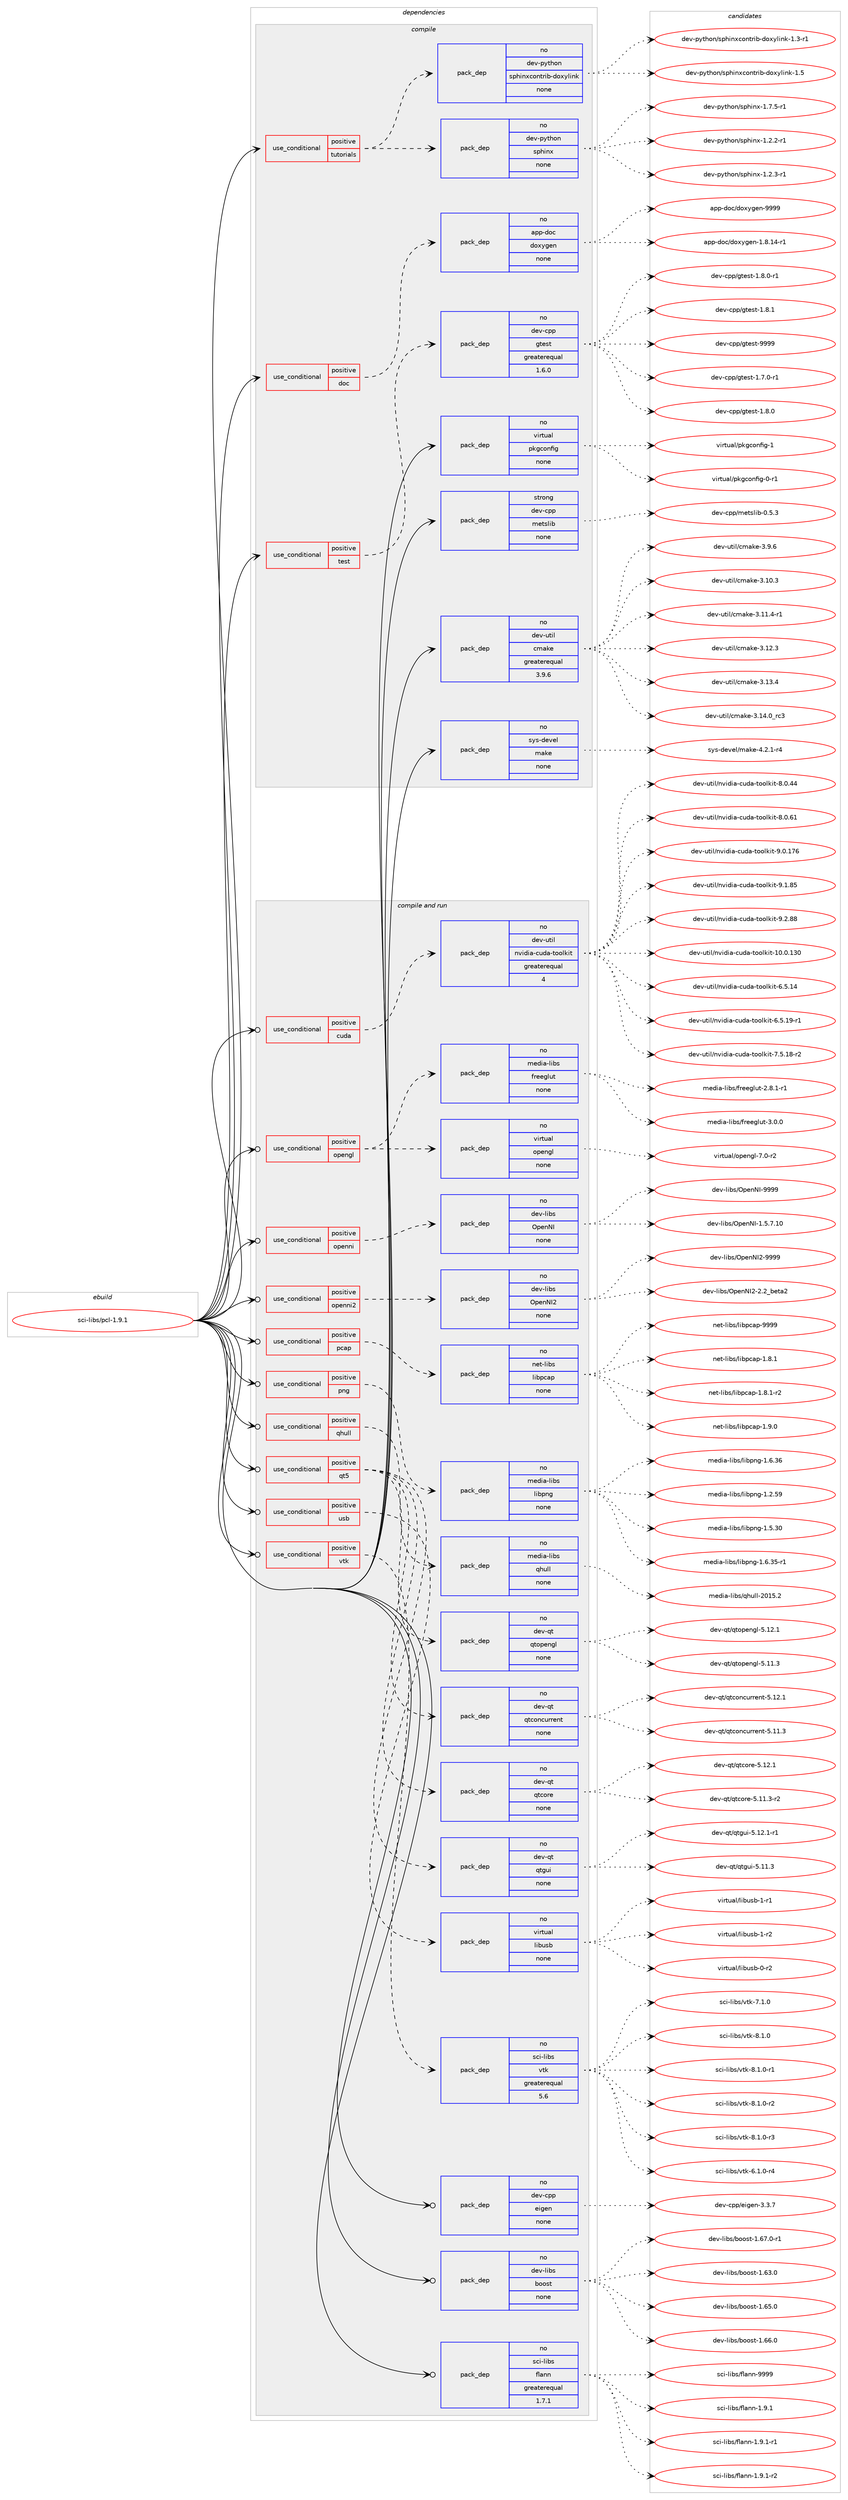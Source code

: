 digraph prolog {

# *************
# Graph options
# *************

newrank=true;
concentrate=true;
compound=true;
graph [rankdir=LR,fontname=Helvetica,fontsize=10,ranksep=1.5];#, ranksep=2.5, nodesep=0.2];
edge  [arrowhead=vee];
node  [fontname=Helvetica,fontsize=10];

# **********
# The ebuild
# **********

subgraph cluster_leftcol {
color=gray;
rank=same;
label=<<i>ebuild</i>>;
id [label="sci-libs/pcl-1.9.1", color=red, width=4, href="../sci-libs/pcl-1.9.1.svg"];
}

# ****************
# The dependencies
# ****************

subgraph cluster_midcol {
color=gray;
label=<<i>dependencies</i>>;
subgraph cluster_compile {
fillcolor="#eeeeee";
style=filled;
label=<<i>compile</i>>;
subgraph cond453928 {
dependency1695659 [label=<<TABLE BORDER="0" CELLBORDER="1" CELLSPACING="0" CELLPADDING="4"><TR><TD ROWSPAN="3" CELLPADDING="10">use_conditional</TD></TR><TR><TD>positive</TD></TR><TR><TD>doc</TD></TR></TABLE>>, shape=none, color=red];
subgraph pack1213927 {
dependency1695660 [label=<<TABLE BORDER="0" CELLBORDER="1" CELLSPACING="0" CELLPADDING="4" WIDTH="220"><TR><TD ROWSPAN="6" CELLPADDING="30">pack_dep</TD></TR><TR><TD WIDTH="110">no</TD></TR><TR><TD>app-doc</TD></TR><TR><TD>doxygen</TD></TR><TR><TD>none</TD></TR><TR><TD></TD></TR></TABLE>>, shape=none, color=blue];
}
dependency1695659:e -> dependency1695660:w [weight=20,style="dashed",arrowhead="vee"];
}
id:e -> dependency1695659:w [weight=20,style="solid",arrowhead="vee"];
subgraph cond453929 {
dependency1695661 [label=<<TABLE BORDER="0" CELLBORDER="1" CELLSPACING="0" CELLPADDING="4"><TR><TD ROWSPAN="3" CELLPADDING="10">use_conditional</TD></TR><TR><TD>positive</TD></TR><TR><TD>test</TD></TR></TABLE>>, shape=none, color=red];
subgraph pack1213928 {
dependency1695662 [label=<<TABLE BORDER="0" CELLBORDER="1" CELLSPACING="0" CELLPADDING="4" WIDTH="220"><TR><TD ROWSPAN="6" CELLPADDING="30">pack_dep</TD></TR><TR><TD WIDTH="110">no</TD></TR><TR><TD>dev-cpp</TD></TR><TR><TD>gtest</TD></TR><TR><TD>greaterequal</TD></TR><TR><TD>1.6.0</TD></TR></TABLE>>, shape=none, color=blue];
}
dependency1695661:e -> dependency1695662:w [weight=20,style="dashed",arrowhead="vee"];
}
id:e -> dependency1695661:w [weight=20,style="solid",arrowhead="vee"];
subgraph cond453930 {
dependency1695663 [label=<<TABLE BORDER="0" CELLBORDER="1" CELLSPACING="0" CELLPADDING="4"><TR><TD ROWSPAN="3" CELLPADDING="10">use_conditional</TD></TR><TR><TD>positive</TD></TR><TR><TD>tutorials</TD></TR></TABLE>>, shape=none, color=red];
subgraph pack1213929 {
dependency1695664 [label=<<TABLE BORDER="0" CELLBORDER="1" CELLSPACING="0" CELLPADDING="4" WIDTH="220"><TR><TD ROWSPAN="6" CELLPADDING="30">pack_dep</TD></TR><TR><TD WIDTH="110">no</TD></TR><TR><TD>dev-python</TD></TR><TR><TD>sphinx</TD></TR><TR><TD>none</TD></TR><TR><TD></TD></TR></TABLE>>, shape=none, color=blue];
}
dependency1695663:e -> dependency1695664:w [weight=20,style="dashed",arrowhead="vee"];
subgraph pack1213930 {
dependency1695665 [label=<<TABLE BORDER="0" CELLBORDER="1" CELLSPACING="0" CELLPADDING="4" WIDTH="220"><TR><TD ROWSPAN="6" CELLPADDING="30">pack_dep</TD></TR><TR><TD WIDTH="110">no</TD></TR><TR><TD>dev-python</TD></TR><TR><TD>sphinxcontrib-doxylink</TD></TR><TR><TD>none</TD></TR><TR><TD></TD></TR></TABLE>>, shape=none, color=blue];
}
dependency1695663:e -> dependency1695665:w [weight=20,style="dashed",arrowhead="vee"];
}
id:e -> dependency1695663:w [weight=20,style="solid",arrowhead="vee"];
subgraph pack1213931 {
dependency1695666 [label=<<TABLE BORDER="0" CELLBORDER="1" CELLSPACING="0" CELLPADDING="4" WIDTH="220"><TR><TD ROWSPAN="6" CELLPADDING="30">pack_dep</TD></TR><TR><TD WIDTH="110">no</TD></TR><TR><TD>dev-util</TD></TR><TR><TD>cmake</TD></TR><TR><TD>greaterequal</TD></TR><TR><TD>3.9.6</TD></TR></TABLE>>, shape=none, color=blue];
}
id:e -> dependency1695666:w [weight=20,style="solid",arrowhead="vee"];
subgraph pack1213932 {
dependency1695667 [label=<<TABLE BORDER="0" CELLBORDER="1" CELLSPACING="0" CELLPADDING="4" WIDTH="220"><TR><TD ROWSPAN="6" CELLPADDING="30">pack_dep</TD></TR><TR><TD WIDTH="110">no</TD></TR><TR><TD>sys-devel</TD></TR><TR><TD>make</TD></TR><TR><TD>none</TD></TR><TR><TD></TD></TR></TABLE>>, shape=none, color=blue];
}
id:e -> dependency1695667:w [weight=20,style="solid",arrowhead="vee"];
subgraph pack1213933 {
dependency1695668 [label=<<TABLE BORDER="0" CELLBORDER="1" CELLSPACING="0" CELLPADDING="4" WIDTH="220"><TR><TD ROWSPAN="6" CELLPADDING="30">pack_dep</TD></TR><TR><TD WIDTH="110">no</TD></TR><TR><TD>virtual</TD></TR><TR><TD>pkgconfig</TD></TR><TR><TD>none</TD></TR><TR><TD></TD></TR></TABLE>>, shape=none, color=blue];
}
id:e -> dependency1695668:w [weight=20,style="solid",arrowhead="vee"];
subgraph pack1213934 {
dependency1695669 [label=<<TABLE BORDER="0" CELLBORDER="1" CELLSPACING="0" CELLPADDING="4" WIDTH="220"><TR><TD ROWSPAN="6" CELLPADDING="30">pack_dep</TD></TR><TR><TD WIDTH="110">strong</TD></TR><TR><TD>dev-cpp</TD></TR><TR><TD>metslib</TD></TR><TR><TD>none</TD></TR><TR><TD></TD></TR></TABLE>>, shape=none, color=blue];
}
id:e -> dependency1695669:w [weight=20,style="solid",arrowhead="vee"];
}
subgraph cluster_compileandrun {
fillcolor="#eeeeee";
style=filled;
label=<<i>compile and run</i>>;
subgraph cond453931 {
dependency1695670 [label=<<TABLE BORDER="0" CELLBORDER="1" CELLSPACING="0" CELLPADDING="4"><TR><TD ROWSPAN="3" CELLPADDING="10">use_conditional</TD></TR><TR><TD>positive</TD></TR><TR><TD>cuda</TD></TR></TABLE>>, shape=none, color=red];
subgraph pack1213935 {
dependency1695671 [label=<<TABLE BORDER="0" CELLBORDER="1" CELLSPACING="0" CELLPADDING="4" WIDTH="220"><TR><TD ROWSPAN="6" CELLPADDING="30">pack_dep</TD></TR><TR><TD WIDTH="110">no</TD></TR><TR><TD>dev-util</TD></TR><TR><TD>nvidia-cuda-toolkit</TD></TR><TR><TD>greaterequal</TD></TR><TR><TD>4</TD></TR></TABLE>>, shape=none, color=blue];
}
dependency1695670:e -> dependency1695671:w [weight=20,style="dashed",arrowhead="vee"];
}
id:e -> dependency1695670:w [weight=20,style="solid",arrowhead="odotvee"];
subgraph cond453932 {
dependency1695672 [label=<<TABLE BORDER="0" CELLBORDER="1" CELLSPACING="0" CELLPADDING="4"><TR><TD ROWSPAN="3" CELLPADDING="10">use_conditional</TD></TR><TR><TD>positive</TD></TR><TR><TD>opengl</TD></TR></TABLE>>, shape=none, color=red];
subgraph pack1213936 {
dependency1695673 [label=<<TABLE BORDER="0" CELLBORDER="1" CELLSPACING="0" CELLPADDING="4" WIDTH="220"><TR><TD ROWSPAN="6" CELLPADDING="30">pack_dep</TD></TR><TR><TD WIDTH="110">no</TD></TR><TR><TD>virtual</TD></TR><TR><TD>opengl</TD></TR><TR><TD>none</TD></TR><TR><TD></TD></TR></TABLE>>, shape=none, color=blue];
}
dependency1695672:e -> dependency1695673:w [weight=20,style="dashed",arrowhead="vee"];
subgraph pack1213937 {
dependency1695674 [label=<<TABLE BORDER="0" CELLBORDER="1" CELLSPACING="0" CELLPADDING="4" WIDTH="220"><TR><TD ROWSPAN="6" CELLPADDING="30">pack_dep</TD></TR><TR><TD WIDTH="110">no</TD></TR><TR><TD>media-libs</TD></TR><TR><TD>freeglut</TD></TR><TR><TD>none</TD></TR><TR><TD></TD></TR></TABLE>>, shape=none, color=blue];
}
dependency1695672:e -> dependency1695674:w [weight=20,style="dashed",arrowhead="vee"];
}
id:e -> dependency1695672:w [weight=20,style="solid",arrowhead="odotvee"];
subgraph cond453933 {
dependency1695675 [label=<<TABLE BORDER="0" CELLBORDER="1" CELLSPACING="0" CELLPADDING="4"><TR><TD ROWSPAN="3" CELLPADDING="10">use_conditional</TD></TR><TR><TD>positive</TD></TR><TR><TD>openni</TD></TR></TABLE>>, shape=none, color=red];
subgraph pack1213938 {
dependency1695676 [label=<<TABLE BORDER="0" CELLBORDER="1" CELLSPACING="0" CELLPADDING="4" WIDTH="220"><TR><TD ROWSPAN="6" CELLPADDING="30">pack_dep</TD></TR><TR><TD WIDTH="110">no</TD></TR><TR><TD>dev-libs</TD></TR><TR><TD>OpenNI</TD></TR><TR><TD>none</TD></TR><TR><TD></TD></TR></TABLE>>, shape=none, color=blue];
}
dependency1695675:e -> dependency1695676:w [weight=20,style="dashed",arrowhead="vee"];
}
id:e -> dependency1695675:w [weight=20,style="solid",arrowhead="odotvee"];
subgraph cond453934 {
dependency1695677 [label=<<TABLE BORDER="0" CELLBORDER="1" CELLSPACING="0" CELLPADDING="4"><TR><TD ROWSPAN="3" CELLPADDING="10">use_conditional</TD></TR><TR><TD>positive</TD></TR><TR><TD>openni2</TD></TR></TABLE>>, shape=none, color=red];
subgraph pack1213939 {
dependency1695678 [label=<<TABLE BORDER="0" CELLBORDER="1" CELLSPACING="0" CELLPADDING="4" WIDTH="220"><TR><TD ROWSPAN="6" CELLPADDING="30">pack_dep</TD></TR><TR><TD WIDTH="110">no</TD></TR><TR><TD>dev-libs</TD></TR><TR><TD>OpenNI2</TD></TR><TR><TD>none</TD></TR><TR><TD></TD></TR></TABLE>>, shape=none, color=blue];
}
dependency1695677:e -> dependency1695678:w [weight=20,style="dashed",arrowhead="vee"];
}
id:e -> dependency1695677:w [weight=20,style="solid",arrowhead="odotvee"];
subgraph cond453935 {
dependency1695679 [label=<<TABLE BORDER="0" CELLBORDER="1" CELLSPACING="0" CELLPADDING="4"><TR><TD ROWSPAN="3" CELLPADDING="10">use_conditional</TD></TR><TR><TD>positive</TD></TR><TR><TD>pcap</TD></TR></TABLE>>, shape=none, color=red];
subgraph pack1213940 {
dependency1695680 [label=<<TABLE BORDER="0" CELLBORDER="1" CELLSPACING="0" CELLPADDING="4" WIDTH="220"><TR><TD ROWSPAN="6" CELLPADDING="30">pack_dep</TD></TR><TR><TD WIDTH="110">no</TD></TR><TR><TD>net-libs</TD></TR><TR><TD>libpcap</TD></TR><TR><TD>none</TD></TR><TR><TD></TD></TR></TABLE>>, shape=none, color=blue];
}
dependency1695679:e -> dependency1695680:w [weight=20,style="dashed",arrowhead="vee"];
}
id:e -> dependency1695679:w [weight=20,style="solid",arrowhead="odotvee"];
subgraph cond453936 {
dependency1695681 [label=<<TABLE BORDER="0" CELLBORDER="1" CELLSPACING="0" CELLPADDING="4"><TR><TD ROWSPAN="3" CELLPADDING="10">use_conditional</TD></TR><TR><TD>positive</TD></TR><TR><TD>png</TD></TR></TABLE>>, shape=none, color=red];
subgraph pack1213941 {
dependency1695682 [label=<<TABLE BORDER="0" CELLBORDER="1" CELLSPACING="0" CELLPADDING="4" WIDTH="220"><TR><TD ROWSPAN="6" CELLPADDING="30">pack_dep</TD></TR><TR><TD WIDTH="110">no</TD></TR><TR><TD>media-libs</TD></TR><TR><TD>libpng</TD></TR><TR><TD>none</TD></TR><TR><TD></TD></TR></TABLE>>, shape=none, color=blue];
}
dependency1695681:e -> dependency1695682:w [weight=20,style="dashed",arrowhead="vee"];
}
id:e -> dependency1695681:w [weight=20,style="solid",arrowhead="odotvee"];
subgraph cond453937 {
dependency1695683 [label=<<TABLE BORDER="0" CELLBORDER="1" CELLSPACING="0" CELLPADDING="4"><TR><TD ROWSPAN="3" CELLPADDING="10">use_conditional</TD></TR><TR><TD>positive</TD></TR><TR><TD>qhull</TD></TR></TABLE>>, shape=none, color=red];
subgraph pack1213942 {
dependency1695684 [label=<<TABLE BORDER="0" CELLBORDER="1" CELLSPACING="0" CELLPADDING="4" WIDTH="220"><TR><TD ROWSPAN="6" CELLPADDING="30">pack_dep</TD></TR><TR><TD WIDTH="110">no</TD></TR><TR><TD>media-libs</TD></TR><TR><TD>qhull</TD></TR><TR><TD>none</TD></TR><TR><TD></TD></TR></TABLE>>, shape=none, color=blue];
}
dependency1695683:e -> dependency1695684:w [weight=20,style="dashed",arrowhead="vee"];
}
id:e -> dependency1695683:w [weight=20,style="solid",arrowhead="odotvee"];
subgraph cond453938 {
dependency1695685 [label=<<TABLE BORDER="0" CELLBORDER="1" CELLSPACING="0" CELLPADDING="4"><TR><TD ROWSPAN="3" CELLPADDING="10">use_conditional</TD></TR><TR><TD>positive</TD></TR><TR><TD>qt5</TD></TR></TABLE>>, shape=none, color=red];
subgraph pack1213943 {
dependency1695686 [label=<<TABLE BORDER="0" CELLBORDER="1" CELLSPACING="0" CELLPADDING="4" WIDTH="220"><TR><TD ROWSPAN="6" CELLPADDING="30">pack_dep</TD></TR><TR><TD WIDTH="110">no</TD></TR><TR><TD>dev-qt</TD></TR><TR><TD>qtgui</TD></TR><TR><TD>none</TD></TR><TR><TD></TD></TR></TABLE>>, shape=none, color=blue];
}
dependency1695685:e -> dependency1695686:w [weight=20,style="dashed",arrowhead="vee"];
subgraph pack1213944 {
dependency1695687 [label=<<TABLE BORDER="0" CELLBORDER="1" CELLSPACING="0" CELLPADDING="4" WIDTH="220"><TR><TD ROWSPAN="6" CELLPADDING="30">pack_dep</TD></TR><TR><TD WIDTH="110">no</TD></TR><TR><TD>dev-qt</TD></TR><TR><TD>qtcore</TD></TR><TR><TD>none</TD></TR><TR><TD></TD></TR></TABLE>>, shape=none, color=blue];
}
dependency1695685:e -> dependency1695687:w [weight=20,style="dashed",arrowhead="vee"];
subgraph pack1213945 {
dependency1695688 [label=<<TABLE BORDER="0" CELLBORDER="1" CELLSPACING="0" CELLPADDING="4" WIDTH="220"><TR><TD ROWSPAN="6" CELLPADDING="30">pack_dep</TD></TR><TR><TD WIDTH="110">no</TD></TR><TR><TD>dev-qt</TD></TR><TR><TD>qtconcurrent</TD></TR><TR><TD>none</TD></TR><TR><TD></TD></TR></TABLE>>, shape=none, color=blue];
}
dependency1695685:e -> dependency1695688:w [weight=20,style="dashed",arrowhead="vee"];
subgraph pack1213946 {
dependency1695689 [label=<<TABLE BORDER="0" CELLBORDER="1" CELLSPACING="0" CELLPADDING="4" WIDTH="220"><TR><TD ROWSPAN="6" CELLPADDING="30">pack_dep</TD></TR><TR><TD WIDTH="110">no</TD></TR><TR><TD>dev-qt</TD></TR><TR><TD>qtopengl</TD></TR><TR><TD>none</TD></TR><TR><TD></TD></TR></TABLE>>, shape=none, color=blue];
}
dependency1695685:e -> dependency1695689:w [weight=20,style="dashed",arrowhead="vee"];
}
id:e -> dependency1695685:w [weight=20,style="solid",arrowhead="odotvee"];
subgraph cond453939 {
dependency1695690 [label=<<TABLE BORDER="0" CELLBORDER="1" CELLSPACING="0" CELLPADDING="4"><TR><TD ROWSPAN="3" CELLPADDING="10">use_conditional</TD></TR><TR><TD>positive</TD></TR><TR><TD>usb</TD></TR></TABLE>>, shape=none, color=red];
subgraph pack1213947 {
dependency1695691 [label=<<TABLE BORDER="0" CELLBORDER="1" CELLSPACING="0" CELLPADDING="4" WIDTH="220"><TR><TD ROWSPAN="6" CELLPADDING="30">pack_dep</TD></TR><TR><TD WIDTH="110">no</TD></TR><TR><TD>virtual</TD></TR><TR><TD>libusb</TD></TR><TR><TD>none</TD></TR><TR><TD></TD></TR></TABLE>>, shape=none, color=blue];
}
dependency1695690:e -> dependency1695691:w [weight=20,style="dashed",arrowhead="vee"];
}
id:e -> dependency1695690:w [weight=20,style="solid",arrowhead="odotvee"];
subgraph cond453940 {
dependency1695692 [label=<<TABLE BORDER="0" CELLBORDER="1" CELLSPACING="0" CELLPADDING="4"><TR><TD ROWSPAN="3" CELLPADDING="10">use_conditional</TD></TR><TR><TD>positive</TD></TR><TR><TD>vtk</TD></TR></TABLE>>, shape=none, color=red];
subgraph pack1213948 {
dependency1695693 [label=<<TABLE BORDER="0" CELLBORDER="1" CELLSPACING="0" CELLPADDING="4" WIDTH="220"><TR><TD ROWSPAN="6" CELLPADDING="30">pack_dep</TD></TR><TR><TD WIDTH="110">no</TD></TR><TR><TD>sci-libs</TD></TR><TR><TD>vtk</TD></TR><TR><TD>greaterequal</TD></TR><TR><TD>5.6</TD></TR></TABLE>>, shape=none, color=blue];
}
dependency1695692:e -> dependency1695693:w [weight=20,style="dashed",arrowhead="vee"];
}
id:e -> dependency1695692:w [weight=20,style="solid",arrowhead="odotvee"];
subgraph pack1213949 {
dependency1695694 [label=<<TABLE BORDER="0" CELLBORDER="1" CELLSPACING="0" CELLPADDING="4" WIDTH="220"><TR><TD ROWSPAN="6" CELLPADDING="30">pack_dep</TD></TR><TR><TD WIDTH="110">no</TD></TR><TR><TD>dev-cpp</TD></TR><TR><TD>eigen</TD></TR><TR><TD>none</TD></TR><TR><TD></TD></TR></TABLE>>, shape=none, color=blue];
}
id:e -> dependency1695694:w [weight=20,style="solid",arrowhead="odotvee"];
subgraph pack1213950 {
dependency1695695 [label=<<TABLE BORDER="0" CELLBORDER="1" CELLSPACING="0" CELLPADDING="4" WIDTH="220"><TR><TD ROWSPAN="6" CELLPADDING="30">pack_dep</TD></TR><TR><TD WIDTH="110">no</TD></TR><TR><TD>dev-libs</TD></TR><TR><TD>boost</TD></TR><TR><TD>none</TD></TR><TR><TD></TD></TR></TABLE>>, shape=none, color=blue];
}
id:e -> dependency1695695:w [weight=20,style="solid",arrowhead="odotvee"];
subgraph pack1213951 {
dependency1695696 [label=<<TABLE BORDER="0" CELLBORDER="1" CELLSPACING="0" CELLPADDING="4" WIDTH="220"><TR><TD ROWSPAN="6" CELLPADDING="30">pack_dep</TD></TR><TR><TD WIDTH="110">no</TD></TR><TR><TD>sci-libs</TD></TR><TR><TD>flann</TD></TR><TR><TD>greaterequal</TD></TR><TR><TD>1.7.1</TD></TR></TABLE>>, shape=none, color=blue];
}
id:e -> dependency1695696:w [weight=20,style="solid",arrowhead="odotvee"];
}
subgraph cluster_run {
fillcolor="#eeeeee";
style=filled;
label=<<i>run</i>>;
}
}

# **************
# The candidates
# **************

subgraph cluster_choices {
rank=same;
color=gray;
label=<<i>candidates</i>>;

subgraph choice1213927 {
color=black;
nodesep=1;
choice97112112451001119947100111120121103101110454946564649524511449 [label="app-doc/doxygen-1.8.14-r1", color=red, width=4,href="../app-doc/doxygen-1.8.14-r1.svg"];
choice971121124510011199471001111201211031011104557575757 [label="app-doc/doxygen-9999", color=red, width=4,href="../app-doc/doxygen-9999.svg"];
dependency1695660:e -> choice97112112451001119947100111120121103101110454946564649524511449:w [style=dotted,weight="100"];
dependency1695660:e -> choice971121124510011199471001111201211031011104557575757:w [style=dotted,weight="100"];
}
subgraph choice1213928 {
color=black;
nodesep=1;
choice1001011184599112112471031161011151164549465546484511449 [label="dev-cpp/gtest-1.7.0-r1", color=red, width=4,href="../dev-cpp/gtest-1.7.0-r1.svg"];
choice100101118459911211247103116101115116454946564648 [label="dev-cpp/gtest-1.8.0", color=red, width=4,href="../dev-cpp/gtest-1.8.0.svg"];
choice1001011184599112112471031161011151164549465646484511449 [label="dev-cpp/gtest-1.8.0-r1", color=red, width=4,href="../dev-cpp/gtest-1.8.0-r1.svg"];
choice100101118459911211247103116101115116454946564649 [label="dev-cpp/gtest-1.8.1", color=red, width=4,href="../dev-cpp/gtest-1.8.1.svg"];
choice1001011184599112112471031161011151164557575757 [label="dev-cpp/gtest-9999", color=red, width=4,href="../dev-cpp/gtest-9999.svg"];
dependency1695662:e -> choice1001011184599112112471031161011151164549465546484511449:w [style=dotted,weight="100"];
dependency1695662:e -> choice100101118459911211247103116101115116454946564648:w [style=dotted,weight="100"];
dependency1695662:e -> choice1001011184599112112471031161011151164549465646484511449:w [style=dotted,weight="100"];
dependency1695662:e -> choice100101118459911211247103116101115116454946564649:w [style=dotted,weight="100"];
dependency1695662:e -> choice1001011184599112112471031161011151164557575757:w [style=dotted,weight="100"];
}
subgraph choice1213929 {
color=black;
nodesep=1;
choice10010111845112121116104111110471151121041051101204549465046504511449 [label="dev-python/sphinx-1.2.2-r1", color=red, width=4,href="../dev-python/sphinx-1.2.2-r1.svg"];
choice10010111845112121116104111110471151121041051101204549465046514511449 [label="dev-python/sphinx-1.2.3-r1", color=red, width=4,href="../dev-python/sphinx-1.2.3-r1.svg"];
choice10010111845112121116104111110471151121041051101204549465546534511449 [label="dev-python/sphinx-1.7.5-r1", color=red, width=4,href="../dev-python/sphinx-1.7.5-r1.svg"];
dependency1695664:e -> choice10010111845112121116104111110471151121041051101204549465046504511449:w [style=dotted,weight="100"];
dependency1695664:e -> choice10010111845112121116104111110471151121041051101204549465046514511449:w [style=dotted,weight="100"];
dependency1695664:e -> choice10010111845112121116104111110471151121041051101204549465546534511449:w [style=dotted,weight="100"];
}
subgraph choice1213930 {
color=black;
nodesep=1;
choice1001011184511212111610411111047115112104105110120991111101161141059845100111120121108105110107454946514511449 [label="dev-python/sphinxcontrib-doxylink-1.3-r1", color=red, width=4,href="../dev-python/sphinxcontrib-doxylink-1.3-r1.svg"];
choice100101118451121211161041111104711511210410511012099111110116114105984510011112012110810511010745494653 [label="dev-python/sphinxcontrib-doxylink-1.5", color=red, width=4,href="../dev-python/sphinxcontrib-doxylink-1.5.svg"];
dependency1695665:e -> choice1001011184511212111610411111047115112104105110120991111101161141059845100111120121108105110107454946514511449:w [style=dotted,weight="100"];
dependency1695665:e -> choice100101118451121211161041111104711511210410511012099111110116114105984510011112012110810511010745494653:w [style=dotted,weight="100"];
}
subgraph choice1213931 {
color=black;
nodesep=1;
choice1001011184511711610510847991099710710145514649484651 [label="dev-util/cmake-3.10.3", color=red, width=4,href="../dev-util/cmake-3.10.3.svg"];
choice10010111845117116105108479910997107101455146494946524511449 [label="dev-util/cmake-3.11.4-r1", color=red, width=4,href="../dev-util/cmake-3.11.4-r1.svg"];
choice1001011184511711610510847991099710710145514649504651 [label="dev-util/cmake-3.12.3", color=red, width=4,href="../dev-util/cmake-3.12.3.svg"];
choice1001011184511711610510847991099710710145514649514652 [label="dev-util/cmake-3.13.4", color=red, width=4,href="../dev-util/cmake-3.13.4.svg"];
choice1001011184511711610510847991099710710145514649524648951149951 [label="dev-util/cmake-3.14.0_rc3", color=red, width=4,href="../dev-util/cmake-3.14.0_rc3.svg"];
choice10010111845117116105108479910997107101455146574654 [label="dev-util/cmake-3.9.6", color=red, width=4,href="../dev-util/cmake-3.9.6.svg"];
dependency1695666:e -> choice1001011184511711610510847991099710710145514649484651:w [style=dotted,weight="100"];
dependency1695666:e -> choice10010111845117116105108479910997107101455146494946524511449:w [style=dotted,weight="100"];
dependency1695666:e -> choice1001011184511711610510847991099710710145514649504651:w [style=dotted,weight="100"];
dependency1695666:e -> choice1001011184511711610510847991099710710145514649514652:w [style=dotted,weight="100"];
dependency1695666:e -> choice1001011184511711610510847991099710710145514649524648951149951:w [style=dotted,weight="100"];
dependency1695666:e -> choice10010111845117116105108479910997107101455146574654:w [style=dotted,weight="100"];
}
subgraph choice1213932 {
color=black;
nodesep=1;
choice1151211154510010111810110847109971071014552465046494511452 [label="sys-devel/make-4.2.1-r4", color=red, width=4,href="../sys-devel/make-4.2.1-r4.svg"];
dependency1695667:e -> choice1151211154510010111810110847109971071014552465046494511452:w [style=dotted,weight="100"];
}
subgraph choice1213933 {
color=black;
nodesep=1;
choice11810511411611797108471121071039911111010210510345484511449 [label="virtual/pkgconfig-0-r1", color=red, width=4,href="../virtual/pkgconfig-0-r1.svg"];
choice1181051141161179710847112107103991111101021051034549 [label="virtual/pkgconfig-1", color=red, width=4,href="../virtual/pkgconfig-1.svg"];
dependency1695668:e -> choice11810511411611797108471121071039911111010210510345484511449:w [style=dotted,weight="100"];
dependency1695668:e -> choice1181051141161179710847112107103991111101021051034549:w [style=dotted,weight="100"];
}
subgraph choice1213934 {
color=black;
nodesep=1;
choice10010111845991121124710910111611510810598454846534651 [label="dev-cpp/metslib-0.5.3", color=red, width=4,href="../dev-cpp/metslib-0.5.3.svg"];
dependency1695669:e -> choice10010111845991121124710910111611510810598454846534651:w [style=dotted,weight="100"];
}
subgraph choice1213935 {
color=black;
nodesep=1;
choice10010111845117116105108471101181051001059745991171009745116111111108107105116454948464846495148 [label="dev-util/nvidia-cuda-toolkit-10.0.130", color=red, width=4,href="../dev-util/nvidia-cuda-toolkit-10.0.130.svg"];
choice1001011184511711610510847110118105100105974599117100974511611111110810710511645544653464952 [label="dev-util/nvidia-cuda-toolkit-6.5.14", color=red, width=4,href="../dev-util/nvidia-cuda-toolkit-6.5.14.svg"];
choice10010111845117116105108471101181051001059745991171009745116111111108107105116455446534649574511449 [label="dev-util/nvidia-cuda-toolkit-6.5.19-r1", color=red, width=4,href="../dev-util/nvidia-cuda-toolkit-6.5.19-r1.svg"];
choice10010111845117116105108471101181051001059745991171009745116111111108107105116455546534649564511450 [label="dev-util/nvidia-cuda-toolkit-7.5.18-r2", color=red, width=4,href="../dev-util/nvidia-cuda-toolkit-7.5.18-r2.svg"];
choice1001011184511711610510847110118105100105974599117100974511611111110810710511645564648465252 [label="dev-util/nvidia-cuda-toolkit-8.0.44", color=red, width=4,href="../dev-util/nvidia-cuda-toolkit-8.0.44.svg"];
choice1001011184511711610510847110118105100105974599117100974511611111110810710511645564648465449 [label="dev-util/nvidia-cuda-toolkit-8.0.61", color=red, width=4,href="../dev-util/nvidia-cuda-toolkit-8.0.61.svg"];
choice100101118451171161051084711011810510010597459911710097451161111111081071051164557464846495554 [label="dev-util/nvidia-cuda-toolkit-9.0.176", color=red, width=4,href="../dev-util/nvidia-cuda-toolkit-9.0.176.svg"];
choice1001011184511711610510847110118105100105974599117100974511611111110810710511645574649465653 [label="dev-util/nvidia-cuda-toolkit-9.1.85", color=red, width=4,href="../dev-util/nvidia-cuda-toolkit-9.1.85.svg"];
choice1001011184511711610510847110118105100105974599117100974511611111110810710511645574650465656 [label="dev-util/nvidia-cuda-toolkit-9.2.88", color=red, width=4,href="../dev-util/nvidia-cuda-toolkit-9.2.88.svg"];
dependency1695671:e -> choice10010111845117116105108471101181051001059745991171009745116111111108107105116454948464846495148:w [style=dotted,weight="100"];
dependency1695671:e -> choice1001011184511711610510847110118105100105974599117100974511611111110810710511645544653464952:w [style=dotted,weight="100"];
dependency1695671:e -> choice10010111845117116105108471101181051001059745991171009745116111111108107105116455446534649574511449:w [style=dotted,weight="100"];
dependency1695671:e -> choice10010111845117116105108471101181051001059745991171009745116111111108107105116455546534649564511450:w [style=dotted,weight="100"];
dependency1695671:e -> choice1001011184511711610510847110118105100105974599117100974511611111110810710511645564648465252:w [style=dotted,weight="100"];
dependency1695671:e -> choice1001011184511711610510847110118105100105974599117100974511611111110810710511645564648465449:w [style=dotted,weight="100"];
dependency1695671:e -> choice100101118451171161051084711011810510010597459911710097451161111111081071051164557464846495554:w [style=dotted,weight="100"];
dependency1695671:e -> choice1001011184511711610510847110118105100105974599117100974511611111110810710511645574649465653:w [style=dotted,weight="100"];
dependency1695671:e -> choice1001011184511711610510847110118105100105974599117100974511611111110810710511645574650465656:w [style=dotted,weight="100"];
}
subgraph choice1213936 {
color=black;
nodesep=1;
choice1181051141161179710847111112101110103108455546484511450 [label="virtual/opengl-7.0-r2", color=red, width=4,href="../virtual/opengl-7.0-r2.svg"];
dependency1695673:e -> choice1181051141161179710847111112101110103108455546484511450:w [style=dotted,weight="100"];
}
subgraph choice1213937 {
color=black;
nodesep=1;
choice109101100105974510810598115471021141011011031081171164550465646494511449 [label="media-libs/freeglut-2.8.1-r1", color=red, width=4,href="../media-libs/freeglut-2.8.1-r1.svg"];
choice10910110010597451081059811547102114101101103108117116455146484648 [label="media-libs/freeglut-3.0.0", color=red, width=4,href="../media-libs/freeglut-3.0.0.svg"];
dependency1695674:e -> choice109101100105974510810598115471021141011011031081171164550465646494511449:w [style=dotted,weight="100"];
dependency1695674:e -> choice10910110010597451081059811547102114101101103108117116455146484648:w [style=dotted,weight="100"];
}
subgraph choice1213938 {
color=black;
nodesep=1;
choice100101118451081059811547791121011107873454946534655464948 [label="dev-libs/OpenNI-1.5.7.10", color=red, width=4,href="../dev-libs/OpenNI-1.5.7.10.svg"];
choice1001011184510810598115477911210111078734557575757 [label="dev-libs/OpenNI-9999", color=red, width=4,href="../dev-libs/OpenNI-9999.svg"];
dependency1695676:e -> choice100101118451081059811547791121011107873454946534655464948:w [style=dotted,weight="100"];
dependency1695676:e -> choice1001011184510810598115477911210111078734557575757:w [style=dotted,weight="100"];
}
subgraph choice1213939 {
color=black;
nodesep=1;
choice100101118451081059811547791121011107873504550465095981011169750 [label="dev-libs/OpenNI2-2.2_beta2", color=red, width=4,href="../dev-libs/OpenNI2-2.2_beta2.svg"];
choice100101118451081059811547791121011107873504557575757 [label="dev-libs/OpenNI2-9999", color=red, width=4,href="../dev-libs/OpenNI2-9999.svg"];
dependency1695678:e -> choice100101118451081059811547791121011107873504550465095981011169750:w [style=dotted,weight="100"];
dependency1695678:e -> choice100101118451081059811547791121011107873504557575757:w [style=dotted,weight="100"];
}
subgraph choice1213940 {
color=black;
nodesep=1;
choice110101116451081059811547108105981129997112454946564649 [label="net-libs/libpcap-1.8.1", color=red, width=4,href="../net-libs/libpcap-1.8.1.svg"];
choice1101011164510810598115471081059811299971124549465646494511450 [label="net-libs/libpcap-1.8.1-r2", color=red, width=4,href="../net-libs/libpcap-1.8.1-r2.svg"];
choice110101116451081059811547108105981129997112454946574648 [label="net-libs/libpcap-1.9.0", color=red, width=4,href="../net-libs/libpcap-1.9.0.svg"];
choice1101011164510810598115471081059811299971124557575757 [label="net-libs/libpcap-9999", color=red, width=4,href="../net-libs/libpcap-9999.svg"];
dependency1695680:e -> choice110101116451081059811547108105981129997112454946564649:w [style=dotted,weight="100"];
dependency1695680:e -> choice1101011164510810598115471081059811299971124549465646494511450:w [style=dotted,weight="100"];
dependency1695680:e -> choice110101116451081059811547108105981129997112454946574648:w [style=dotted,weight="100"];
dependency1695680:e -> choice1101011164510810598115471081059811299971124557575757:w [style=dotted,weight="100"];
}
subgraph choice1213941 {
color=black;
nodesep=1;
choice109101100105974510810598115471081059811211010345494650465357 [label="media-libs/libpng-1.2.59", color=red, width=4,href="../media-libs/libpng-1.2.59.svg"];
choice109101100105974510810598115471081059811211010345494653465148 [label="media-libs/libpng-1.5.30", color=red, width=4,href="../media-libs/libpng-1.5.30.svg"];
choice1091011001059745108105981154710810598112110103454946544651534511449 [label="media-libs/libpng-1.6.35-r1", color=red, width=4,href="../media-libs/libpng-1.6.35-r1.svg"];
choice109101100105974510810598115471081059811211010345494654465154 [label="media-libs/libpng-1.6.36", color=red, width=4,href="../media-libs/libpng-1.6.36.svg"];
dependency1695682:e -> choice109101100105974510810598115471081059811211010345494650465357:w [style=dotted,weight="100"];
dependency1695682:e -> choice109101100105974510810598115471081059811211010345494653465148:w [style=dotted,weight="100"];
dependency1695682:e -> choice1091011001059745108105981154710810598112110103454946544651534511449:w [style=dotted,weight="100"];
dependency1695682:e -> choice109101100105974510810598115471081059811211010345494654465154:w [style=dotted,weight="100"];
}
subgraph choice1213942 {
color=black;
nodesep=1;
choice1091011001059745108105981154711310411710810845504849534650 [label="media-libs/qhull-2015.2", color=red, width=4,href="../media-libs/qhull-2015.2.svg"];
dependency1695684:e -> choice1091011001059745108105981154711310411710810845504849534650:w [style=dotted,weight="100"];
}
subgraph choice1213943 {
color=black;
nodesep=1;
choice100101118451131164711311610311710545534649494651 [label="dev-qt/qtgui-5.11.3", color=red, width=4,href="../dev-qt/qtgui-5.11.3.svg"];
choice1001011184511311647113116103117105455346495046494511449 [label="dev-qt/qtgui-5.12.1-r1", color=red, width=4,href="../dev-qt/qtgui-5.12.1-r1.svg"];
dependency1695686:e -> choice100101118451131164711311610311710545534649494651:w [style=dotted,weight="100"];
dependency1695686:e -> choice1001011184511311647113116103117105455346495046494511449:w [style=dotted,weight="100"];
}
subgraph choice1213944 {
color=black;
nodesep=1;
choice100101118451131164711311699111114101455346494946514511450 [label="dev-qt/qtcore-5.11.3-r2", color=red, width=4,href="../dev-qt/qtcore-5.11.3-r2.svg"];
choice10010111845113116471131169911111410145534649504649 [label="dev-qt/qtcore-5.12.1", color=red, width=4,href="../dev-qt/qtcore-5.12.1.svg"];
dependency1695687:e -> choice100101118451131164711311699111114101455346494946514511450:w [style=dotted,weight="100"];
dependency1695687:e -> choice10010111845113116471131169911111410145534649504649:w [style=dotted,weight="100"];
}
subgraph choice1213945 {
color=black;
nodesep=1;
choice1001011184511311647113116991111109911711411410111011645534649494651 [label="dev-qt/qtconcurrent-5.11.3", color=red, width=4,href="../dev-qt/qtconcurrent-5.11.3.svg"];
choice1001011184511311647113116991111109911711411410111011645534649504649 [label="dev-qt/qtconcurrent-5.12.1", color=red, width=4,href="../dev-qt/qtconcurrent-5.12.1.svg"];
dependency1695688:e -> choice1001011184511311647113116991111109911711411410111011645534649494651:w [style=dotted,weight="100"];
dependency1695688:e -> choice1001011184511311647113116991111109911711411410111011645534649504649:w [style=dotted,weight="100"];
}
subgraph choice1213946 {
color=black;
nodesep=1;
choice100101118451131164711311611111210111010310845534649494651 [label="dev-qt/qtopengl-5.11.3", color=red, width=4,href="../dev-qt/qtopengl-5.11.3.svg"];
choice100101118451131164711311611111210111010310845534649504649 [label="dev-qt/qtopengl-5.12.1", color=red, width=4,href="../dev-qt/qtopengl-5.12.1.svg"];
dependency1695689:e -> choice100101118451131164711311611111210111010310845534649494651:w [style=dotted,weight="100"];
dependency1695689:e -> choice100101118451131164711311611111210111010310845534649504649:w [style=dotted,weight="100"];
}
subgraph choice1213947 {
color=black;
nodesep=1;
choice1181051141161179710847108105981171159845484511450 [label="virtual/libusb-0-r2", color=red, width=4,href="../virtual/libusb-0-r2.svg"];
choice1181051141161179710847108105981171159845494511449 [label="virtual/libusb-1-r1", color=red, width=4,href="../virtual/libusb-1-r1.svg"];
choice1181051141161179710847108105981171159845494511450 [label="virtual/libusb-1-r2", color=red, width=4,href="../virtual/libusb-1-r2.svg"];
dependency1695691:e -> choice1181051141161179710847108105981171159845484511450:w [style=dotted,weight="100"];
dependency1695691:e -> choice1181051141161179710847108105981171159845494511449:w [style=dotted,weight="100"];
dependency1695691:e -> choice1181051141161179710847108105981171159845494511450:w [style=dotted,weight="100"];
}
subgraph choice1213948 {
color=black;
nodesep=1;
choice115991054510810598115471181161074554464946484511452 [label="sci-libs/vtk-6.1.0-r4", color=red, width=4,href="../sci-libs/vtk-6.1.0-r4.svg"];
choice11599105451081059811547118116107455546494648 [label="sci-libs/vtk-7.1.0", color=red, width=4,href="../sci-libs/vtk-7.1.0.svg"];
choice11599105451081059811547118116107455646494648 [label="sci-libs/vtk-8.1.0", color=red, width=4,href="../sci-libs/vtk-8.1.0.svg"];
choice115991054510810598115471181161074556464946484511449 [label="sci-libs/vtk-8.1.0-r1", color=red, width=4,href="../sci-libs/vtk-8.1.0-r1.svg"];
choice115991054510810598115471181161074556464946484511450 [label="sci-libs/vtk-8.1.0-r2", color=red, width=4,href="../sci-libs/vtk-8.1.0-r2.svg"];
choice115991054510810598115471181161074556464946484511451 [label="sci-libs/vtk-8.1.0-r3", color=red, width=4,href="../sci-libs/vtk-8.1.0-r3.svg"];
dependency1695693:e -> choice115991054510810598115471181161074554464946484511452:w [style=dotted,weight="100"];
dependency1695693:e -> choice11599105451081059811547118116107455546494648:w [style=dotted,weight="100"];
dependency1695693:e -> choice11599105451081059811547118116107455646494648:w [style=dotted,weight="100"];
dependency1695693:e -> choice115991054510810598115471181161074556464946484511449:w [style=dotted,weight="100"];
dependency1695693:e -> choice115991054510810598115471181161074556464946484511450:w [style=dotted,weight="100"];
dependency1695693:e -> choice115991054510810598115471181161074556464946484511451:w [style=dotted,weight="100"];
}
subgraph choice1213949 {
color=black;
nodesep=1;
choice100101118459911211247101105103101110455146514655 [label="dev-cpp/eigen-3.3.7", color=red, width=4,href="../dev-cpp/eigen-3.3.7.svg"];
dependency1695694:e -> choice100101118459911211247101105103101110455146514655:w [style=dotted,weight="100"];
}
subgraph choice1213950 {
color=black;
nodesep=1;
choice1001011184510810598115479811111111511645494654514648 [label="dev-libs/boost-1.63.0", color=red, width=4,href="../dev-libs/boost-1.63.0.svg"];
choice1001011184510810598115479811111111511645494654534648 [label="dev-libs/boost-1.65.0", color=red, width=4,href="../dev-libs/boost-1.65.0.svg"];
choice1001011184510810598115479811111111511645494654544648 [label="dev-libs/boost-1.66.0", color=red, width=4,href="../dev-libs/boost-1.66.0.svg"];
choice10010111845108105981154798111111115116454946545546484511449 [label="dev-libs/boost-1.67.0-r1", color=red, width=4,href="../dev-libs/boost-1.67.0-r1.svg"];
dependency1695695:e -> choice1001011184510810598115479811111111511645494654514648:w [style=dotted,weight="100"];
dependency1695695:e -> choice1001011184510810598115479811111111511645494654534648:w [style=dotted,weight="100"];
dependency1695695:e -> choice1001011184510810598115479811111111511645494654544648:w [style=dotted,weight="100"];
dependency1695695:e -> choice10010111845108105981154798111111115116454946545546484511449:w [style=dotted,weight="100"];
}
subgraph choice1213951 {
color=black;
nodesep=1;
choice1159910545108105981154710210897110110454946574649 [label="sci-libs/flann-1.9.1", color=red, width=4,href="../sci-libs/flann-1.9.1.svg"];
choice11599105451081059811547102108971101104549465746494511449 [label="sci-libs/flann-1.9.1-r1", color=red, width=4,href="../sci-libs/flann-1.9.1-r1.svg"];
choice11599105451081059811547102108971101104549465746494511450 [label="sci-libs/flann-1.9.1-r2", color=red, width=4,href="../sci-libs/flann-1.9.1-r2.svg"];
choice11599105451081059811547102108971101104557575757 [label="sci-libs/flann-9999", color=red, width=4,href="../sci-libs/flann-9999.svg"];
dependency1695696:e -> choice1159910545108105981154710210897110110454946574649:w [style=dotted,weight="100"];
dependency1695696:e -> choice11599105451081059811547102108971101104549465746494511449:w [style=dotted,weight="100"];
dependency1695696:e -> choice11599105451081059811547102108971101104549465746494511450:w [style=dotted,weight="100"];
dependency1695696:e -> choice11599105451081059811547102108971101104557575757:w [style=dotted,weight="100"];
}
}

}

